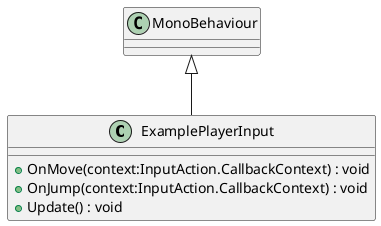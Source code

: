@startuml
class ExamplePlayerInput {
    + OnMove(context:InputAction.CallbackContext) : void
    + OnJump(context:InputAction.CallbackContext) : void
    + Update() : void
}
MonoBehaviour <|-- ExamplePlayerInput
@enduml
